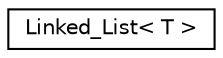 digraph "Graphical Class Hierarchy"
{
  edge [fontname="Helvetica",fontsize="10",labelfontname="Helvetica",labelfontsize="10"];
  node [fontname="Helvetica",fontsize="10",shape=record];
  rankdir="LR";
  Node0 [label="Linked_List\< T \>",height=0.2,width=0.4,color="black", fillcolor="white", style="filled",URL="$classLinked__List.html"];
}
